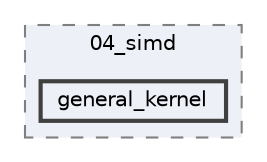 digraph "/home/runner/work/machine-learning-compilers/machine-learning-compilers/src/submissions/03_neon/04_simd/general_kernel"
{
 // LATEX_PDF_SIZE
  bgcolor="transparent";
  edge [fontname=Helvetica,fontsize=10,labelfontname=Helvetica,labelfontsize=10];
  node [fontname=Helvetica,fontsize=10,shape=box,height=0.2,width=0.4];
  compound=true
  subgraph clusterdir_1bbf329644173ab09491115de8dab028 {
    graph [ bgcolor="#edf0f7", pencolor="grey50", label="04_simd", fontname=Helvetica,fontsize=10 style="filled,dashed", URL="dir_1bbf329644173ab09491115de8dab028.html",tooltip=""]
  dir_5e9a1a417b43dc8c055adbcd069a21be [label="general_kernel", fillcolor="#edf0f7", color="grey25", style="filled,bold", URL="dir_5e9a1a417b43dc8c055adbcd069a21be.html",tooltip=""];
  }
}
